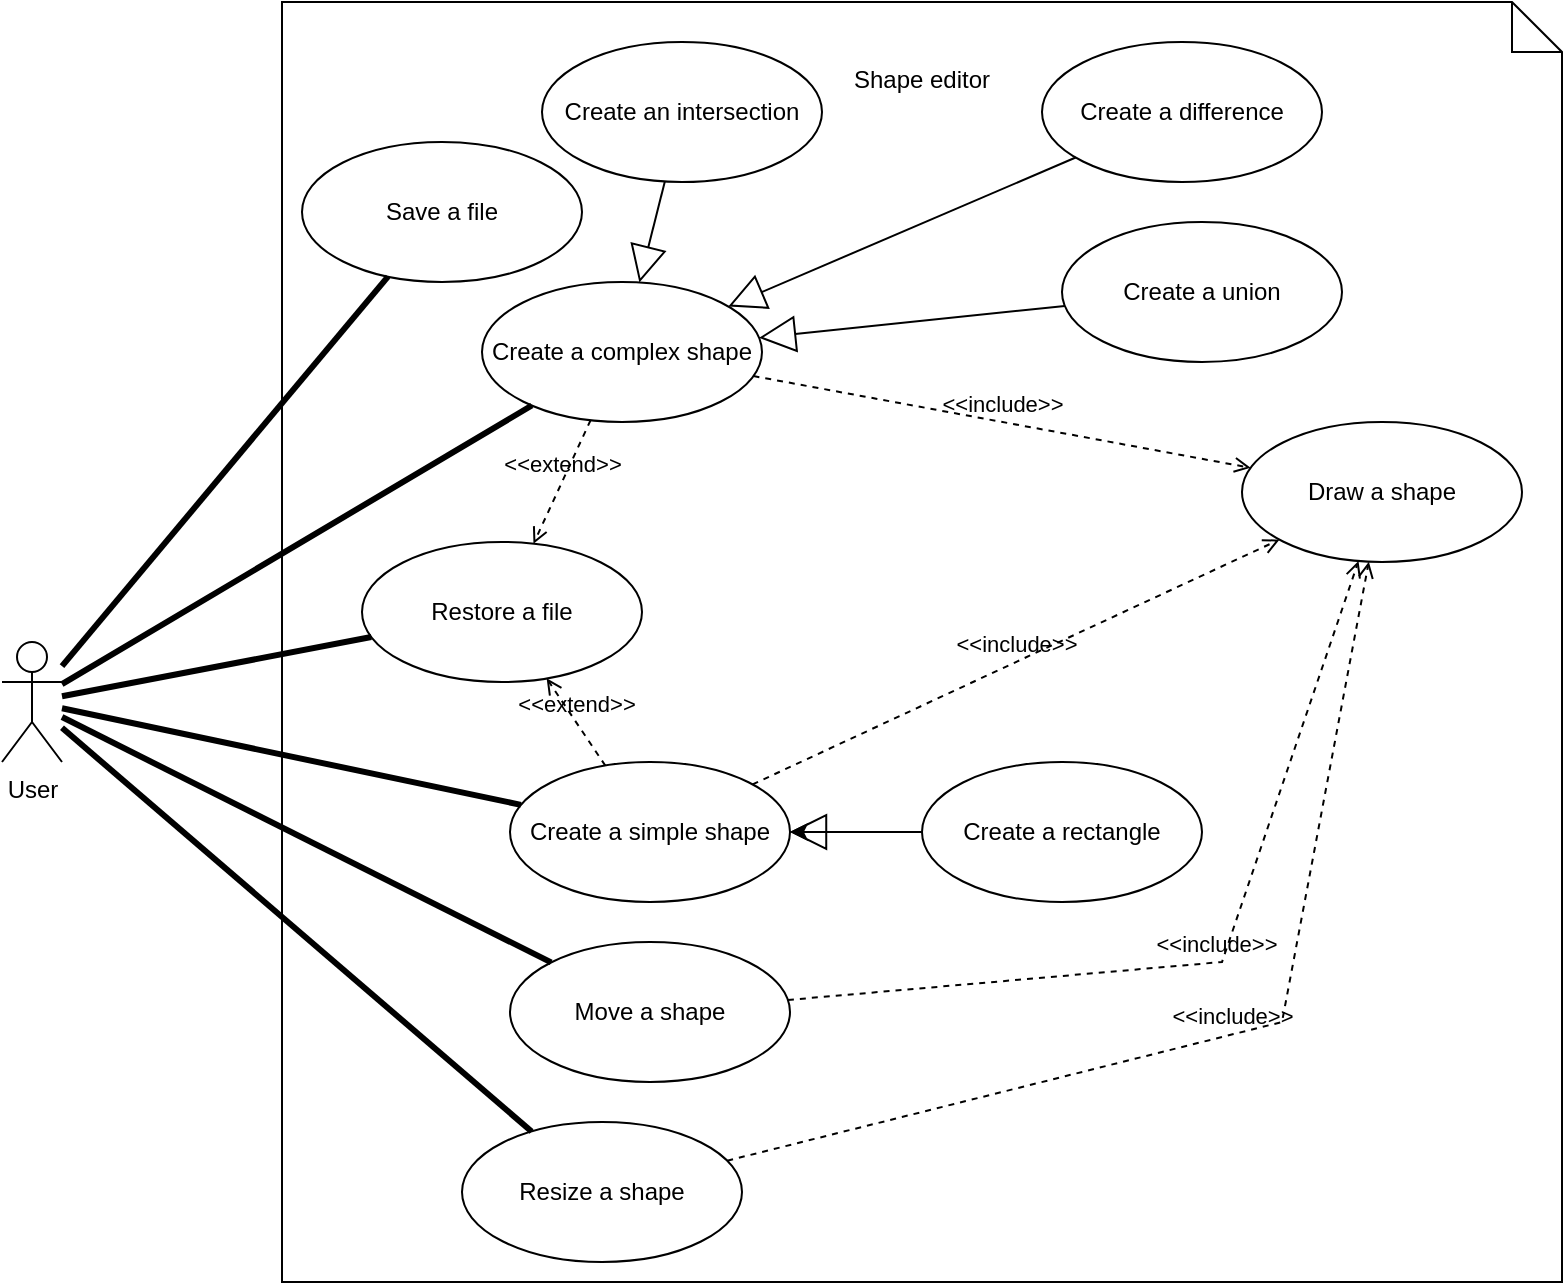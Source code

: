 <mxfile version="23.1.5" type="device">
  <diagram name="Page-1" id="GmKOVnu1HUBhw32VolcF">
    <mxGraphModel dx="652" dy="868" grid="1" gridSize="10" guides="1" tooltips="1" connect="1" arrows="1" fold="1" page="1" pageScale="1" pageWidth="827" pageHeight="1169" math="0" shadow="0">
      <root>
        <mxCell id="0" />
        <mxCell id="1" parent="0" />
        <mxCell id="gjoIWEntqids-umup4c_-11" value="Shape editor" style="shape=note2;boundedLbl=1;whiteSpace=wrap;html=1;size=25;verticalAlign=top;align=center;" vertex="1" parent="1">
          <mxGeometry x="160" y="110" width="640" height="640" as="geometry" />
        </mxCell>
        <mxCell id="gjoIWEntqids-umup4c_-12" value="Create a simple shape" style="ellipse;whiteSpace=wrap;html=1;" vertex="1" parent="1">
          <mxGeometry x="274" y="490" width="140" height="70" as="geometry" />
        </mxCell>
        <mxCell id="gjoIWEntqids-umup4c_-67" value="" style="edgeStyle=orthogonalEdgeStyle;rounded=0;orthogonalLoop=1;jettySize=auto;html=1;" edge="1" parent="1" source="gjoIWEntqids-umup4c_-13" target="gjoIWEntqids-umup4c_-12">
          <mxGeometry relative="1" as="geometry" />
        </mxCell>
        <mxCell id="gjoIWEntqids-umup4c_-13" value="Create a rectangle" style="ellipse;whiteSpace=wrap;html=1;" vertex="1" parent="1">
          <mxGeometry x="480" y="490" width="140" height="70" as="geometry" />
        </mxCell>
        <mxCell id="gjoIWEntqids-umup4c_-16" value="Move&amp;nbsp;a shape" style="ellipse;whiteSpace=wrap;html=1;" vertex="1" parent="1">
          <mxGeometry x="274" y="580" width="140" height="70" as="geometry" />
        </mxCell>
        <mxCell id="gjoIWEntqids-umup4c_-17" value="Resize&amp;nbsp;a shape" style="ellipse;whiteSpace=wrap;html=1;" vertex="1" parent="1">
          <mxGeometry x="250" y="670" width="140" height="70" as="geometry" />
        </mxCell>
        <mxCell id="gjoIWEntqids-umup4c_-18" value="Save a file" style="ellipse;whiteSpace=wrap;html=1;" vertex="1" parent="1">
          <mxGeometry x="170" y="180" width="140" height="70" as="geometry" />
        </mxCell>
        <mxCell id="gjoIWEntqids-umup4c_-19" value="Restore a file" style="ellipse;whiteSpace=wrap;html=1;" vertex="1" parent="1">
          <mxGeometry x="200" y="380" width="140" height="70" as="geometry" />
        </mxCell>
        <mxCell id="gjoIWEntqids-umup4c_-20" value="User" style="shape=umlActor;verticalLabelPosition=bottom;verticalAlign=top;html=1;" vertex="1" parent="1">
          <mxGeometry x="20" y="430" width="30" height="60" as="geometry" />
        </mxCell>
        <mxCell id="gjoIWEntqids-umup4c_-25" value="" style="endArrow=none;startArrow=none;endFill=0;startFill=0;endSize=8;html=1;verticalAlign=bottom;labelBackgroundColor=none;strokeWidth=3;rounded=0;" edge="1" parent="1" source="gjoIWEntqids-umup4c_-20" target="gjoIWEntqids-umup4c_-12">
          <mxGeometry width="160" relative="1" as="geometry">
            <mxPoint x="90" y="450" as="sourcePoint" />
            <mxPoint x="240" y="450" as="targetPoint" />
          </mxGeometry>
        </mxCell>
        <mxCell id="gjoIWEntqids-umup4c_-29" value="" style="endArrow=none;startArrow=none;endFill=0;startFill=0;endSize=8;html=1;verticalAlign=bottom;labelBackgroundColor=none;strokeWidth=3;rounded=0;" edge="1" parent="1" source="gjoIWEntqids-umup4c_-20" target="gjoIWEntqids-umup4c_-16">
          <mxGeometry width="160" relative="1" as="geometry">
            <mxPoint x="60" y="459" as="sourcePoint" />
            <mxPoint x="271" y="304" as="targetPoint" />
          </mxGeometry>
        </mxCell>
        <mxCell id="gjoIWEntqids-umup4c_-30" value="" style="endArrow=none;startArrow=none;endFill=0;startFill=0;endSize=8;html=1;verticalAlign=bottom;labelBackgroundColor=none;strokeWidth=3;rounded=0;" edge="1" parent="1" source="gjoIWEntqids-umup4c_-20" target="gjoIWEntqids-umup4c_-17">
          <mxGeometry width="160" relative="1" as="geometry">
            <mxPoint x="60" y="467" as="sourcePoint" />
            <mxPoint x="274" y="427" as="targetPoint" />
          </mxGeometry>
        </mxCell>
        <mxCell id="gjoIWEntqids-umup4c_-31" value="" style="endArrow=none;startArrow=none;endFill=0;startFill=0;endSize=8;html=1;verticalAlign=bottom;labelBackgroundColor=none;strokeWidth=3;rounded=0;" edge="1" parent="1" source="gjoIWEntqids-umup4c_-20" target="gjoIWEntqids-umup4c_-19">
          <mxGeometry width="160" relative="1" as="geometry">
            <mxPoint x="60" y="473" as="sourcePoint" />
            <mxPoint x="274" y="513" as="targetPoint" />
          </mxGeometry>
        </mxCell>
        <mxCell id="gjoIWEntqids-umup4c_-32" value="" style="endArrow=none;startArrow=none;endFill=0;startFill=0;endSize=8;html=1;verticalAlign=bottom;labelBackgroundColor=none;strokeWidth=3;rounded=0;" edge="1" parent="1" source="gjoIWEntqids-umup4c_-20" target="gjoIWEntqids-umup4c_-18">
          <mxGeometry width="160" relative="1" as="geometry">
            <mxPoint x="60" y="483" as="sourcePoint" />
            <mxPoint x="264" y="655" as="targetPoint" />
          </mxGeometry>
        </mxCell>
        <mxCell id="gjoIWEntqids-umup4c_-35" value="Create a complex&amp;nbsp;shape" style="ellipse;whiteSpace=wrap;html=1;" vertex="1" parent="1">
          <mxGeometry x="260" y="250" width="140" height="70" as="geometry" />
        </mxCell>
        <mxCell id="gjoIWEntqids-umup4c_-36" value="" style="endArrow=none;startArrow=none;endFill=0;startFill=0;endSize=8;html=1;verticalAlign=bottom;labelBackgroundColor=none;strokeWidth=3;rounded=0;" edge="1" parent="1" source="gjoIWEntqids-umup4c_-20" target="gjoIWEntqids-umup4c_-35">
          <mxGeometry width="160" relative="1" as="geometry">
            <mxPoint x="60" y="467" as="sourcePoint" />
            <mxPoint x="276" y="419" as="targetPoint" />
          </mxGeometry>
        </mxCell>
        <mxCell id="gjoIWEntqids-umup4c_-37" value="Create an intersection" style="ellipse;whiteSpace=wrap;html=1;" vertex="1" parent="1">
          <mxGeometry x="290" y="130" width="140" height="70" as="geometry" />
        </mxCell>
        <mxCell id="gjoIWEntqids-umup4c_-38" value="Create a union" style="ellipse;whiteSpace=wrap;html=1;" vertex="1" parent="1">
          <mxGeometry x="550" y="220" width="140" height="70" as="geometry" />
        </mxCell>
        <mxCell id="gjoIWEntqids-umup4c_-39" value="Create a difference" style="ellipse;whiteSpace=wrap;html=1;" vertex="1" parent="1">
          <mxGeometry x="540" y="130" width="140" height="70" as="geometry" />
        </mxCell>
        <mxCell id="gjoIWEntqids-umup4c_-49" value="Draw a shape" style="ellipse;whiteSpace=wrap;html=1;" vertex="1" parent="1">
          <mxGeometry x="640" y="320" width="140" height="70" as="geometry" />
        </mxCell>
        <mxCell id="gjoIWEntqids-umup4c_-50" value="&amp;lt;&amp;lt;include&amp;gt;&amp;gt;" style="html=1;verticalAlign=bottom;labelBackgroundColor=none;endArrow=open;endFill=0;dashed=1;rounded=0;" edge="1" parent="1" source="gjoIWEntqids-umup4c_-35" target="gjoIWEntqids-umup4c_-49">
          <mxGeometry width="160" relative="1" as="geometry">
            <mxPoint x="430" y="330" as="sourcePoint" />
            <mxPoint x="590" y="330" as="targetPoint" />
          </mxGeometry>
        </mxCell>
        <mxCell id="gjoIWEntqids-umup4c_-51" value="&amp;lt;&amp;lt;include&amp;gt;&amp;gt;" style="html=1;verticalAlign=bottom;labelBackgroundColor=none;endArrow=open;endFill=0;dashed=1;rounded=0;" edge="1" parent="1" source="gjoIWEntqids-umup4c_-12" target="gjoIWEntqids-umup4c_-49">
          <mxGeometry width="160" relative="1" as="geometry">
            <mxPoint x="406" y="307" as="sourcePoint" />
            <mxPoint x="654" y="353" as="targetPoint" />
          </mxGeometry>
        </mxCell>
        <mxCell id="gjoIWEntqids-umup4c_-52" value="&amp;lt;&amp;lt;include&amp;gt;&amp;gt;" style="html=1;verticalAlign=bottom;labelBackgroundColor=none;endArrow=open;endFill=0;dashed=1;rounded=0;" edge="1" parent="1" source="gjoIWEntqids-umup4c_-16" target="gjoIWEntqids-umup4c_-49">
          <mxGeometry width="160" relative="1" as="geometry">
            <mxPoint x="409" y="398" as="sourcePoint" />
            <mxPoint x="652" y="372" as="targetPoint" />
            <Array as="points">
              <mxPoint x="630" y="590" />
            </Array>
          </mxGeometry>
        </mxCell>
        <mxCell id="gjoIWEntqids-umup4c_-53" value="&amp;lt;&amp;lt;include&amp;gt;&amp;gt;" style="html=1;verticalAlign=bottom;labelBackgroundColor=none;endArrow=open;endFill=0;dashed=1;rounded=0;" edge="1" parent="1" source="gjoIWEntqids-umup4c_-17" target="gjoIWEntqids-umup4c_-49">
          <mxGeometry width="160" relative="1" as="geometry">
            <mxPoint x="409" y="398" as="sourcePoint" />
            <mxPoint x="652" y="372" as="targetPoint" />
            <Array as="points">
              <mxPoint x="660" y="620" />
            </Array>
          </mxGeometry>
        </mxCell>
        <mxCell id="gjoIWEntqids-umup4c_-61" value="&amp;lt;&amp;lt;extend&amp;gt;&amp;gt;" style="html=1;verticalAlign=bottom;labelBackgroundColor=none;endArrow=open;endFill=0;dashed=1;rounded=0;" edge="1" parent="1" source="gjoIWEntqids-umup4c_-35" target="gjoIWEntqids-umup4c_-19">
          <mxGeometry width="160" relative="1" as="geometry">
            <mxPoint x="561" y="272" as="sourcePoint" />
            <mxPoint x="409" y="288" as="targetPoint" />
          </mxGeometry>
        </mxCell>
        <mxCell id="gjoIWEntqids-umup4c_-62" value="&amp;lt;&amp;lt;extend&amp;gt;&amp;gt;" style="html=1;verticalAlign=bottom;labelBackgroundColor=none;endArrow=open;endFill=0;dashed=1;rounded=0;" edge="1" parent="1" source="gjoIWEntqids-umup4c_-12" target="gjoIWEntqids-umup4c_-19">
          <mxGeometry width="160" relative="1" as="geometry">
            <mxPoint x="324" y="329" as="sourcePoint" />
            <mxPoint x="296" y="391" as="targetPoint" />
          </mxGeometry>
        </mxCell>
        <mxCell id="gjoIWEntqids-umup4c_-63" value="" style="endArrow=block;endSize=16;endFill=0;html=1;rounded=0;" edge="1" parent="1" source="gjoIWEntqids-umup4c_-38" target="gjoIWEntqids-umup4c_-35">
          <mxGeometry width="160" relative="1" as="geometry">
            <mxPoint x="370" y="380" as="sourcePoint" />
            <mxPoint x="530" y="380" as="targetPoint" />
          </mxGeometry>
        </mxCell>
        <mxCell id="gjoIWEntqids-umup4c_-64" value="" style="endArrow=block;endSize=16;endFill=0;html=1;rounded=0;" edge="1" parent="1" source="gjoIWEntqids-umup4c_-39" target="gjoIWEntqids-umup4c_-35">
          <mxGeometry width="160" relative="1" as="geometry">
            <mxPoint x="561" y="272" as="sourcePoint" />
            <mxPoint x="409" y="288" as="targetPoint" />
          </mxGeometry>
        </mxCell>
        <mxCell id="gjoIWEntqids-umup4c_-65" value="" style="endArrow=block;endSize=16;endFill=0;html=1;rounded=0;" edge="1" parent="1" source="gjoIWEntqids-umup4c_-37" target="gjoIWEntqids-umup4c_-35">
          <mxGeometry width="160" relative="1" as="geometry">
            <mxPoint x="567" y="198" as="sourcePoint" />
            <mxPoint x="393" y="272" as="targetPoint" />
          </mxGeometry>
        </mxCell>
        <mxCell id="gjoIWEntqids-umup4c_-66" value="" style="endArrow=block;endSize=16;endFill=0;html=1;rounded=0;" edge="1" parent="1" source="gjoIWEntqids-umup4c_-13" target="gjoIWEntqids-umup4c_-12">
          <mxGeometry width="160" relative="1" as="geometry">
            <mxPoint x="361" y="210" as="sourcePoint" />
            <mxPoint x="349" y="260" as="targetPoint" />
          </mxGeometry>
        </mxCell>
      </root>
    </mxGraphModel>
  </diagram>
</mxfile>
